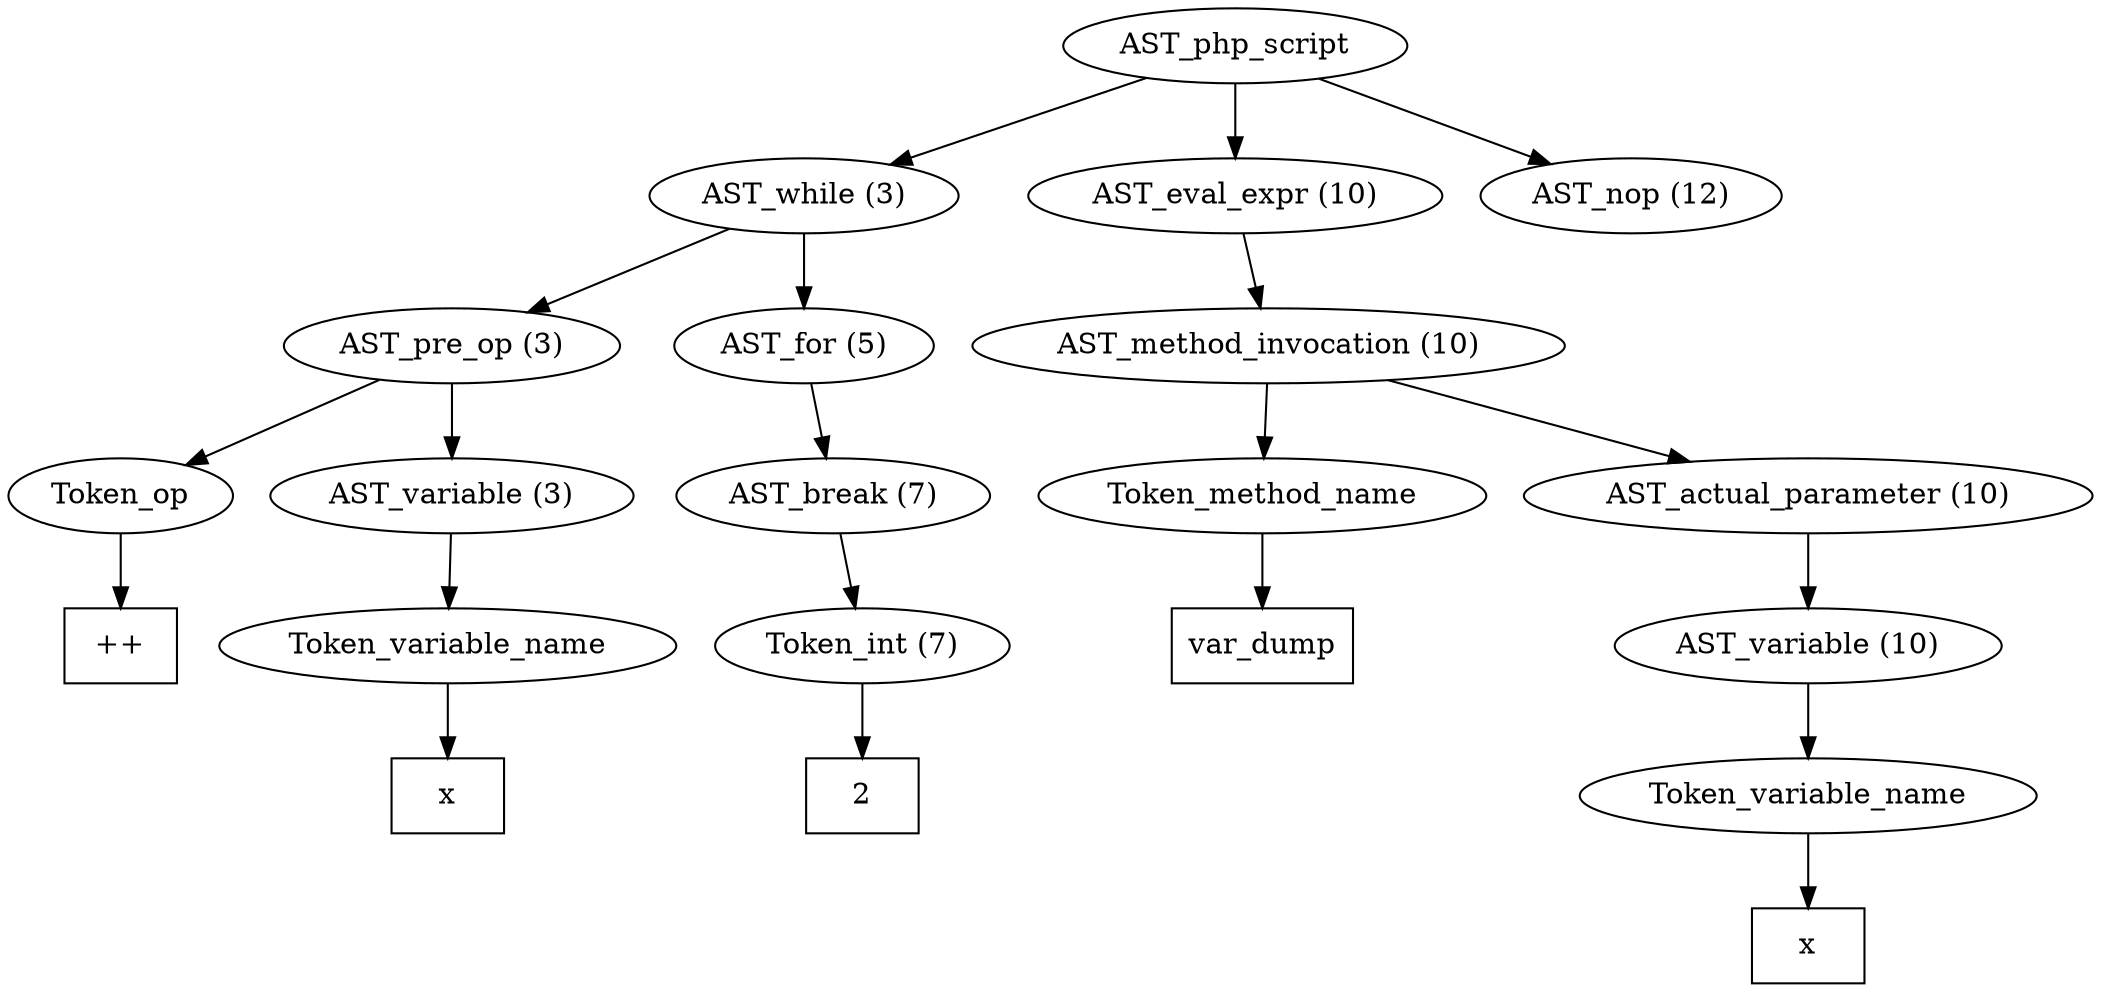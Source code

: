 /*
 * AST in dot format generated by phc -- the PHP compiler
 */

digraph AST {
node_0 [label="AST_php_script"];
node_1 [label="AST_while (3)"];
node_2 [label="AST_pre_op (3)"];
node_3 [label="Token_op"];
node_4 [label="++", shape=box]
node_3 -> node_4;
node_5 [label="AST_variable (3)"];
node_6 [label="Token_variable_name"];
node_7 [label="x", shape=box]
node_6 -> node_7;
node_5 -> node_6;
node_2 -> node_5;
node_2 -> node_3;
node_8 [label="AST_for (5)"];
node_9 [label="AST_break (7)"];
node_10 [label="Token_int (7)"];
node_11 [label="2", shape=box]
node_10 -> node_11;
node_9 -> node_10;
node_8 -> node_9;
node_1 -> node_8;
node_1 -> node_2;
node_12 [label="AST_eval_expr (10)"];
node_13 [label="AST_method_invocation (10)"];
node_14 [label="Token_method_name"];
node_15 [label="var_dump", shape=box]
node_14 -> node_15;
node_16 [label="AST_actual_parameter (10)"];
node_17 [label="AST_variable (10)"];
node_18 [label="Token_variable_name"];
node_19 [label="x", shape=box]
node_18 -> node_19;
node_17 -> node_18;
node_16 -> node_17;
node_13 -> node_16;
node_13 -> node_14;
node_12 -> node_13;
node_20 [label="AST_nop (12)"];
node_0 -> node_20;
node_0 -> node_12;
node_0 -> node_1;
}
